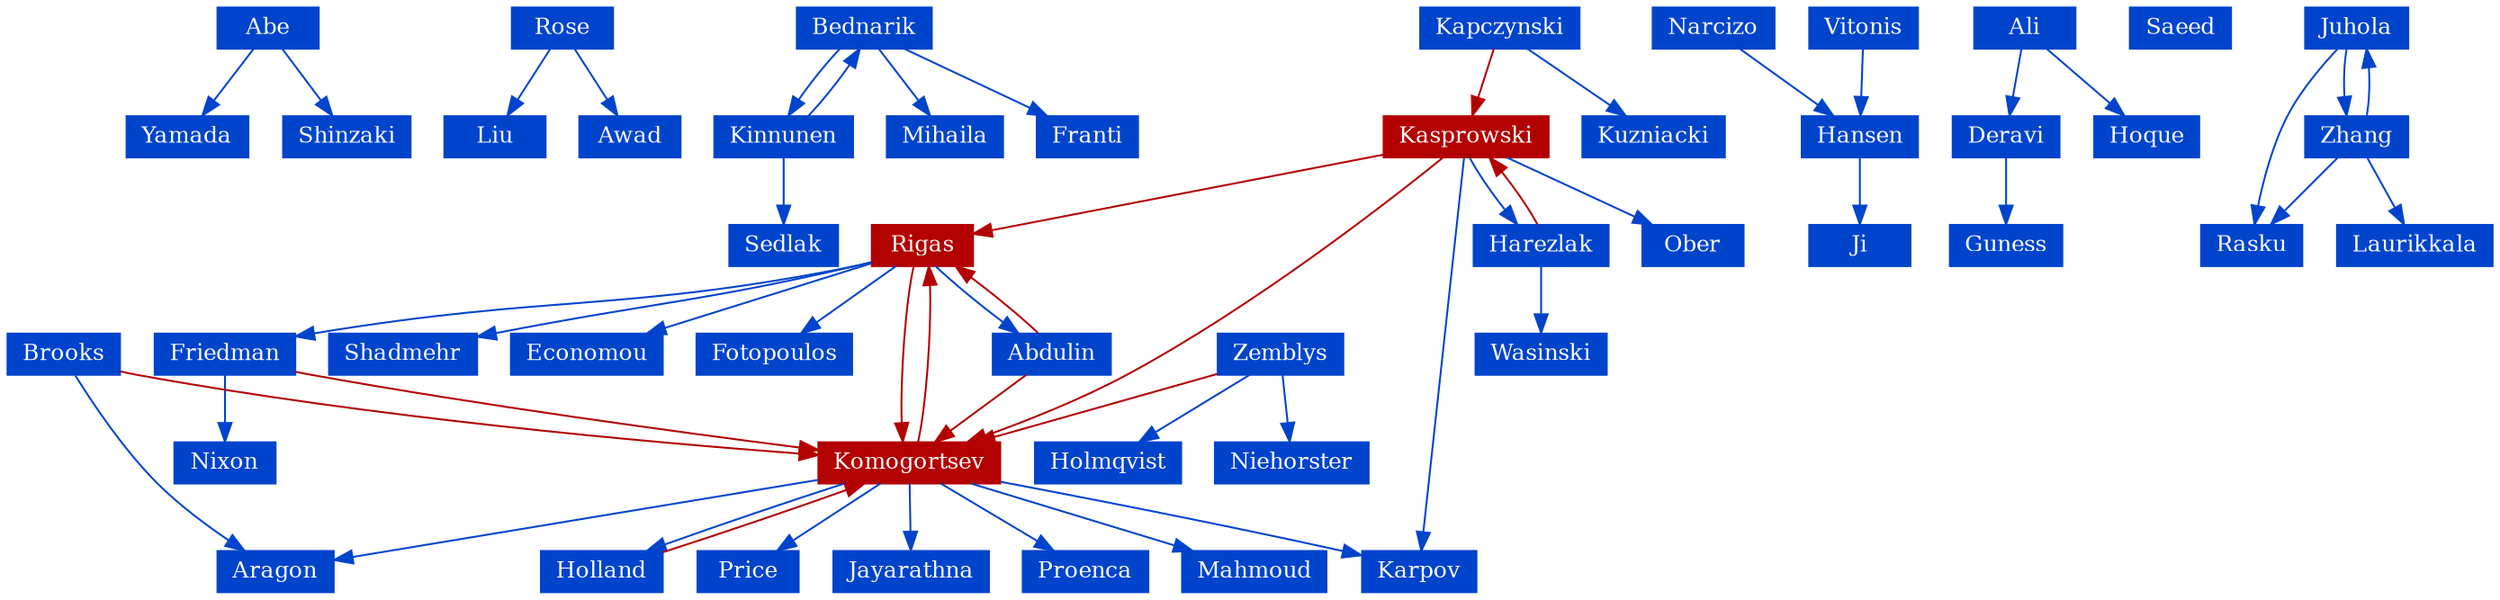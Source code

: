 strict digraph grafo1 {
	graph [bb="0,0,1163.5,312",
		id=grafo1,
		overlap=False
	];
	node [fontsize=12,
		label="\N",
		shape=rectangle,
		style=filled
	];
	Abe	 [color="#0044CC",
		fontcolor="#FFFFFF",
		height=0.30556,
		pos="110,301",
		width=0.75];
	Yamada	 [color="#0044CC",
		fontcolor="#FFFFFF",
		height=0.30556,
		pos="55,243",
		width=0.76389];
	Abe -> Yamada [key=Abe,
	color="#0044CC",
	fontcolor="#FFFFFF",
	height=0.3,
	pos="e,65.12,254.3 100.17,289.99 92.443,282.12 81.493,270.97 72.309,261.62"];
Shinzaki [color="#0044CC",
	fontcolor="#FFFFFF",
	height=0.30556,
	pos="128,243",
	width=0.75];
Abe -> Shinzaki [key=Abe,
color="#0044CC",
fontcolor="#FFFFFF",
height=0.3,
pos="e,124.69,254.3 113.22,289.99 115.54,282.75 118.76,272.74 121.6,263.9"];
Rose [color="#0044CC",
fontcolor="#FFFFFF",
height=0.30556,
pos="218,301",
width=0.75];
Liu [color="#0044CC",
fontcolor="#FFFFFF",
height=0.30556,
pos="200,243",
width=0.75];
Rose -> Liu [key=Rose,
color="#0044CC",
fontcolor="#FFFFFF",
height=0.3,
pos="e,203.31,254.3 214.78,289.99 212.46,282.75 209.24,272.74 206.4,263.9"];
Awad [color="#0044CC",
fontcolor="#FFFFFF",
height=0.30556,
pos="272,243",
width=0.75];
Rose -> Awad [key=Rose,
color="#0044CC",
fontcolor="#FFFFFF",
height=0.3,
pos="e,262.06,254.3 227.65,289.99 235.24,282.12 245.99,270.97 255.01,261.62"];
Bednarik [color="#0044CC",
fontcolor="#FFFFFF",
height=0.30556,
pos="384,301",
width=0.80556];
Kinnunen [color="#0044CC",
fontcolor="#FFFFFF",
height=0.30556,
pos="347,243",
width=0.81944];
Bednarik -> Kinnunen [key=Bednarik,
color="#0044CC",
fontcolor="#FFFFFF",
height=0.3,
pos="e,348.44,254.3 372.07,289.99 365.79,282.6 358.61,272.3 353.32,263.33"];
Mihaila [color="#0044CC",
fontcolor="#FFFFFF",
height=0.30556,
pos="422,243",
width=0.75];
Bednarik -> Mihaila [key=Bednarik,
color="#0044CC",
fontcolor="#FFFFFF",
height=0.3,
pos="e,415.01,254.3 390.79,289.99 395.92,282.44 403.09,271.86 409.27,262.75"];
Franti [color="#0044CC",
fontcolor="#FFFFFF",
height=0.30556,
pos="494,243",
width=0.75];
Bednarik -> Franti [key=Bednarik,
color="#0044CC",
fontcolor="#FFFFFF",
height=0.3,
pos="e,474.13,254.11 403.67,289.99 420.77,281.28 445.77,268.55 465.14,258.69"];
Kinnunen -> Bednarik [key=Kinnunen,
color="#0044CC",
fontcolor="#FFFFFF",
height=0.3,
pos="e,382.7,289.99 359.18,254.3 365.48,261.77 372.64,272.09 377.89,281.03"];
Sedlak [color="#0044CC",
fontcolor="#FFFFFF",
height=0.30556,
pos="347,185",
width=0.75];
Kinnunen -> Sedlak [key=Kinnunen,
color="#0044CC",
fontcolor="#FFFFFF",
height=0.3,
pos="e,347,196.3 347,231.99 347,224.91 347,215.17 347,206.48"];
Rigas [color="#B30000",
fontcolor="#FFFFFF",
height=0.30556,
pos="419,185",
width=0.75];
Komogortsev [color="#B30000",
fontcolor="#FFFFFF",
height=0.30556,
pos="419,69",
width=1.0972];
Rigas -> Komogortsev [key=Rigas,
color="#B30000",
fontcolor="#FFFFFF",
height=0.3,
pos="e,414.93,80.258 414.95,173.88 411.83,155.17 411.41,114.83 413.69,90.287"];
Abdulin [color="#0044CC",
fontcolor="#FFFFFF",
height=0.30556,
pos="483,127",
width=0.75];
Rigas -> Abdulin [key=Rigas,
color="#0044CC",
fontcolor="#FFFFFF",
height=0.3,
pos="e,465.85,138.3 425.13,173.99 432.94,165.81 446.04,154.08 457.91,144.51"];
Shadmehr [color="#0044CC",
fontcolor="#FFFFFF",
height=0.30556,
pos="181,127",
width=0.86111];
Rigas -> Shadmehr [key=Rigas,
color="#0044CC",
fontcolor="#FFFFFF",
height=0.3,
pos="e,212.42,135.94 391.91,176.31 388.91,175.51 385.89,174.72 383,174 314.52,156.89 294.48,155.08 222.45,138.29"];
Economou [color="#0044CC",
fontcolor="#FFFFFF",
height=0.30556,
pos="263,127",
width=0.90278];
Rigas -> Economou [key=Rigas,
color="#0044CC",
fontcolor="#FFFFFF",
height=0.3,
pos="e,290.91,138.02 391.83,174.25 366.53,165.16 328.59,151.54 300.43,141.44"];
Fotopoulos [color="#0044CC",
fontcolor="#FFFFFF",
height=0.30556,
pos="348,127",
width=0.94444];
Rigas -> Fotopoulos [key=Rigas,
color="#0044CC",
fontcolor="#FFFFFF",
height=0.3,
pos="e,361.06,138.3 406.31,173.99 395.94,165.81 381.06,154.08 368.93,144.51"];
Friedman [color="#0044CC",
fontcolor="#FFFFFF",
height=0.30556,
pos="102,127",
width=0.81944];
Rigas -> Friedman [key=Rigas,
color="#0044CC",
fontcolor="#FFFFFF",
height=0.3,
pos="e,131.74,135.96 391.96,176.1 388.95,175.34 385.92,174.62 383,174 279.75,152.07 249.35,159.08 141.7,137.95"];
Komogortsev -> Rigas [key=Komogortsev,
color="#B30000",
fontcolor="#FFFFFF",
height=0.3,
pos="e,423.05,173.88 423.07,80.258 426.18,99.079 426.58,139.44 424.29,163.9"];
Karpov [color="#0044CC",
fontcolor="#FFFFFF",
height=0.30556,
pos="651,11",
width=0.75];
Komogortsev -> Karpov [key=Komogortsev,
color="#0044CC",
fontcolor="#FFFFFF",
height=0.3,
pos="e,623.95,19.419 458.68,59.035 498.15,50.025 560.38,35.566 614,22 614.1,21.974 614.2,21.949 614.3,21.923"];
Holland [color="#0044CC",
fontcolor="#FFFFFF",
height=0.30556,
pos="269,11",
width=0.75];
Komogortsev -> Holland [key=Komogortsev,
color="#0044CC",
fontcolor="#FFFFFF",
height=0.3,
pos="e,290.76,22.114 386.87,57.988 361.23,49.045 325.7,35.857 300.29,25.893"];
Price [color="#0044CC",
fontcolor="#FFFFFF",
height=0.30556,
pos="341,11",
width=0.75];
Komogortsev -> Price [key=Komogortsev,
color="#0044CC",
fontcolor="#FFFFFF",
height=0.3,
pos="e,355.09,22.114 405.06,57.988 393.48,49.678 376.8,37.703 363.36,28.055"];
Jayarathna [color="#0044CC",
fontcolor="#FFFFFF",
height=0.30556,
pos="419,11",
width=0.90278];
Komogortsev -> Jayarathna [key=Komogortsev,
color="#0044CC",
fontcolor="#FFFFFF",
height=0.3,
pos="e,419,22.304 419,57.988 419,50.91 419,41.171 419,32.478"];
Proenca [color="#0044CC",
fontcolor="#FFFFFF",
height=0.30556,
pos="497,11",
width=0.75];
Komogortsev -> Proenca [key=Komogortsev,
color="#0044CC",
fontcolor="#FFFFFF",
height=0.3,
pos="e,482.91,22.114 432.94,57.988 444.52,49.678 461.2,37.703 474.64,28.055"];
Aragon [color="#0044CC",
fontcolor="#FFFFFF",
height=0.30556,
pos="117,11",
width=0.75];
Komogortsev -> Aragon [key=Komogortsev,
color="#0044CC",
fontcolor="#FFFFFF",
height=0.3,
pos="e,144.34,17.07 379.21,60.621 320.55,49.745 211.66,29.554 154.41,18.936"];
Mahmoud [color="#0044CC",
fontcolor="#FFFFFF",
height=0.30556,
pos="574,11",
width=0.875];
Komogortsev -> Mahmoud [key=Komogortsev,
color="#0044CC",
fontcolor="#FFFFFF",
height=0.3,
pos="e,546.27,22.019 446.71,57.988 471.76,48.938 508.84,35.54 536.53,25.537"];
Abdulin -> Rigas [key=Abdulin,
color="#B30000",
fontcolor="#FFFFFF",
height=0.3,
pos="e,435.76,173.99 476.59,138.3 468.66,146.57 455.51,158.31 443.67,167.83"];
Abdulin -> Komogortsev [key=Abdulin,
color="#B30000",
fontcolor="#FFFFFF",
height=0.3,
pos="e,430.78,80.304 471.56,115.99 462.39,107.97 449.32,96.527 438.5,87.065"];
Friedman -> Komogortsev [key=Friedman,
color="#B30000",
fontcolor="#FFFFFF",
height=0.3,
pos="e,379.21,75.473 131.75,118.09 134.86,117.34 137.99,116.63 141,116 220.32,99.302 313.41,84.95 369.23,76.901"];
Nixon [color="#0044CC",
fontcolor="#FFFFFF",
height=0.30556,
pos="102,69",
width=0.75];
Friedman -> Nixon [key=Friedman,
color="#0044CC",
fontcolor="#FFFFFF",
height=0.3,
pos="e,102,80.304 102,115.99 102,108.91 102,99.171 102,90.478"];
Holland -> Komogortsev [key=Holland,
color="#B30000",
fontcolor="#FFFFFF",
height=0.3,
pos="e,397.5,57.988 296.15,20.285 322.12,29.226 360.97,43.613 388.08,54.254"];
Harezlak [color="#0044CC",
fontcolor="#FFFFFF",
height=0.30556,
pos="708,185",
width=0.79167];
Wasinski [color="#0044CC",
fontcolor="#FFFFFF",
height=0.30556,
pos="708,127",
width=0.80556];
Harezlak -> Wasinski [key=Harezlak,
color="#0044CC",
fontcolor="#FFFFFF",
height=0.3,
pos="e,708,138.3 708,173.99 708,166.91 708,157.17 708,148.48"];
Kasprowski [color="#B30000",
fontcolor="#FFFFFF",
height=0.30556,
pos="665,243",
width=1];
Harezlak -> Kasprowski [key=Harezlak,
color="#B30000",
fontcolor="#FFFFFF",
height=0.3,
pos="e,678,231.99 705.46,196.3 700.86,204.17 692.71,215.19 684.8,224.44"];
Kasprowski -> Rigas [key=Kasprowski,
color="#B30000",
fontcolor="#FFFFFF",
height=0.3,
pos="e,446.02,192.15 628.97,233.8 582.69,223.26 502.78,205.07 456.03,194.43"];
Kasprowski -> Komogortsev [key=Kasprowski,
color="#B30000",
fontcolor="#FFFFFF",
height=0.3,
pos="e,446.38,80.162 655.18,231.75 632.75,208.75 575.32,152.22 519,116 499.2,103.27 475.3,92.135 455.83,84.014"];
Kasprowski -> Karpov [key=Kasprowski,
color="#0044CC",
fontcolor="#FFFFFF",
height=0.3,
pos="e,651.61,22.062 664.38,231.82 662.24,196.64 655.13,79.771 652.24,32.303"];
Kasprowski -> Harezlak [key=Kasprowski,
color="#0044CC",
fontcolor="#FFFFFF",
height=0.3,
pos="e,694.72,196.3 667.37,231.99 671.89,224.2 679.99,213.2 687.91,203.9"];
Ober [color="#0044CC",
fontcolor="#FFFFFF",
height=0.30556,
pos="782,185",
width=0.75];
Kasprowski -> Ober [key=Kasprowski,
color="#0044CC",
fontcolor="#FFFFFF",
height=0.3,
pos="e,760.87,196.11 685.92,231.99 704.19,223.24 730.94,210.44 751.58,200.56"];
Narcizo [color="#0044CC",
fontcolor="#FFFFFF",
height=0.30556,
pos="786,301",
width=0.75];
Hansen [color="#0044CC",
fontcolor="#FFFFFF",
height=0.30556,
pos="854,243",
width=0.75];
Narcizo -> Hansen [key=Narcizo,
color="#0044CC",
fontcolor="#FFFFFF",
height=0.3,
pos="e,841.49,254.3 798.16,289.99 807.99,281.89 822.06,270.3 833.62,260.79"];
Ji [color="#0044CC",
fontcolor="#FFFFFF",
height=0.30556,
pos="854,185",
width=0.75];
Hansen -> Ji [key=Hansen,
color="#0044CC",
fontcolor="#FFFFFF",
height=0.3,
pos="e,854,196.3 854,231.99 854,224.91 854,215.17 854,206.48"];
Deravi [color="#0044CC",
fontcolor="#FFFFFF",
height=0.30556,
pos="926,243",
width=0.75];
Guness [color="#0044CC",
fontcolor="#FFFFFF",
height=0.30556,
pos="926,185",
width=0.75];
Deravi -> Guness [key=Deravi,
color="#0044CC",
fontcolor="#FFFFFF",
height=0.3,
pos="e,926,196.3 926,231.99 926,224.91 926,215.17 926,206.48"];
Brooks [color="#0044CC",
fontcolor="#FFFFFF",
height=0.30556,
pos="27,127",
width=0.75];
Brooks -> Komogortsev [key=Brooks,
color="#B30000",
fontcolor="#FFFFFF",
height=0.3,
pos="e,379.45,73.255 54.027,118.05 57.04,117.29 60.075,116.59 63,116 171.21,94.096 300.14,80.479 369.29,74.169"];
Brooks -> Aragon [key=Brooks,
color="#0044CC",
fontcolor="#FFFFFF",
height=0.3,
pos="e,103.34,22.32 31.639,115.69 38.167,101.79 50.961,76.643 66,58 74.57,47.377 85.672,37.057 95.33,28.893"];
Saeed [color="#0044CC",
fontcolor="#FFFFFF",
height=0.30556,
pos="1017,301",
width=0.75];
Vitonis [color="#0044CC",
fontcolor="#FFFFFF",
height=0.30556,
pos="858,301",
width=0.75];
Vitonis -> Hansen [key=Vitonis,
color="#0044CC",
fontcolor="#FFFFFF",
height=0.3,
pos="e,854.74,254.3 857.28,289.99 856.78,282.91 856.08,273.17 855.46,264.48"];
Kapczynski [color="#0044CC",
fontcolor="#FFFFFF",
height=0.30556,
pos="692,301",
width=0.97222];
Kapczynski -> Kasprowski [key=Kapczynski,
color="#B30000",
fontcolor="#FFFFFF",
height=0.3,
pos="e,669.97,254.3 687.17,289.99 683.61,282.6 678.64,272.3 674.32,263.33"];
Kuzniacki [color="#0044CC",
fontcolor="#FFFFFF",
height=0.30556,
pos="750,243",
width=0.86111];
Kapczynski -> Kuzniacki [key=Kapczynski,
color="#0044CC",
fontcolor="#FFFFFF",
height=0.3,
pos="e,739.33,254.3 702.37,289.99 710.6,282.04 722.29,270.75 732.04,261.34"];
Juhola [color="#0044CC",
fontcolor="#FFFFFF",
height=0.30556,
pos="1108,301",
width=0.75];
Zhang [color="#0044CC",
fontcolor="#FFFFFF",
height=0.30556,
pos="1108,243",
width=0.75];
Juhola -> Zhang [key=Juhola,
color="#0044CC",
fontcolor="#FFFFFF",
height=0.3,
pos="e,1102.6,254.3 1102.7,289.99 1101.4,282.91 1100.9,273.17 1101.5,264.48"];
Rasku [color="#0044CC",
fontcolor="#FFFFFF",
height=0.30556,
pos="1053,185",
width=0.75];
Juhola -> Rasku [key=Juhola,
color="#0044CC",
fontcolor="#FFFFFF",
height=0.3,
pos="e,1054.6,196.13 1098.1,289.85 1090,281.03 1078.9,267.57 1072,254 1064.3,238.81 1059.4,220.09 1056.5,206.14"];
Zhang -> Juhola [key=Zhang,
color="#0044CC",
fontcolor="#FFFFFF",
height=0.3,
pos="e,1113.3,289.99 1113.4,254.3 1114.7,261.45 1115.1,271.21 1114.5,279.88"];
Zhang -> Rasku [key=Zhang,
color="#0044CC",
fontcolor="#FFFFFF",
height=0.3,
pos="e,1063.1,196.3 1098.2,231.99 1090.4,224.12 1079.5,212.97 1070.3,203.62"];
Laurikkala [color="#0044CC",
fontcolor="#FFFFFF",
height=0.30556,
pos="1131,185",
width=0.90278];
Zhang -> Laurikkala [key=Zhang,
color="#0044CC",
fontcolor="#FFFFFF",
height=0.3,
pos="e,1126.8,196.3 1112.1,231.99 1115.1,224.67 1119.3,214.52 1122.9,205.61"];
Zemblys [color="#0044CC",
fontcolor="#FFFFFF",
height=0.30556,
pos="594,127",
width=0.76389];
Zemblys -> Komogortsev [key=Zemblys,
color="#B30000",
fontcolor="#FFFFFF",
height=0.3,
pos="e,450.44,80.062 566.27,117.13 537.71,107.99 492.87,93.64 460.17,83.175"];
Niehorster [color="#0044CC",
fontcolor="#FFFFFF",
height=0.30556,
pos="590,69",
width=0.90278];
Zemblys -> Niehorster [key=Zemblys,
color="#0044CC",
fontcolor="#FFFFFF",
height=0.3,
pos="e,590.74,80.304 593.28,115.99 592.78,108.91 592.08,99.171 591.46,90.478"];
Holmqvist [color="#0044CC",
fontcolor="#FFFFFF",
height=0.30556,
pos="508,69",
width=0.86111];
Zemblys -> Holmqvist [key=Zemblys,
color="#0044CC",
fontcolor="#FFFFFF",
height=0.3,
pos="e,523.53,80.114 578.62,115.99 565.74,107.6 547.12,95.474 532.23,85.78"];
Ali [color="#0044CC",
fontcolor="#FFFFFF",
height=0.30556,
pos="935,301",
width=0.75];
Ali -> Deravi [key=Ali,
color="#0044CC",
fontcolor="#FFFFFF",
height=0.3,
pos="e,927.66,254.3 933.39,289.99 932.24,282.83 930.65,272.95 929.24,264.19"];
Hoque [color="#0044CC",
fontcolor="#FFFFFF",
height=0.30556,
pos="998,243",
width=0.75];
Ali -> Hoque [key=Ali,
color="#0044CC",
fontcolor="#FFFFFF",
height=0.3,
pos="e,986.41,254.3 946.26,289.99 955.29,281.97 968.16,270.53 978.8,261.07"];
}
